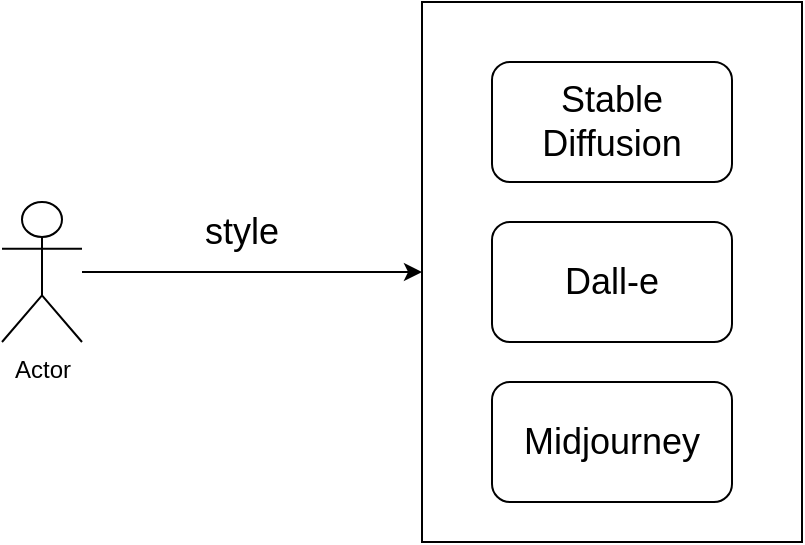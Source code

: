 <mxfile version="24.4.10" type="github">
  <diagram name="第 1 页" id="1hY-kYEjhcQh1O-Mieti">
    <mxGraphModel dx="1014" dy="514" grid="1" gridSize="10" guides="1" tooltips="1" connect="1" arrows="1" fold="1" page="1" pageScale="1" pageWidth="827" pageHeight="1169" math="0" shadow="0">
      <root>
        <mxCell id="0" />
        <mxCell id="1" parent="0" />
        <mxCell id="niocF2I4TGbTJQTXQYwP-2" value="" style="rounded=0;whiteSpace=wrap;html=1;" vertex="1" parent="1">
          <mxGeometry x="330" y="90" width="190" height="270" as="geometry" />
        </mxCell>
        <mxCell id="niocF2I4TGbTJQTXQYwP-3" value="&lt;font style=&quot;font-size: 18px;&quot;&gt;Stable Diffusion&lt;/font&gt;" style="rounded=1;whiteSpace=wrap;html=1;" vertex="1" parent="1">
          <mxGeometry x="365" y="120" width="120" height="60" as="geometry" />
        </mxCell>
        <mxCell id="niocF2I4TGbTJQTXQYwP-4" value="&lt;font style=&quot;font-size: 18px;&quot;&gt;Dall-e&lt;/font&gt;" style="rounded=1;whiteSpace=wrap;html=1;" vertex="1" parent="1">
          <mxGeometry x="365" y="200" width="120" height="60" as="geometry" />
        </mxCell>
        <mxCell id="niocF2I4TGbTJQTXQYwP-5" value="&lt;span style=&quot;font-size: 18px;&quot;&gt;Midjourney&lt;/span&gt;" style="rounded=1;whiteSpace=wrap;html=1;" vertex="1" parent="1">
          <mxGeometry x="365" y="280" width="120" height="60" as="geometry" />
        </mxCell>
        <mxCell id="niocF2I4TGbTJQTXQYwP-8" style="edgeStyle=orthogonalEdgeStyle;rounded=0;orthogonalLoop=1;jettySize=auto;html=1;entryX=0;entryY=0.5;entryDx=0;entryDy=0;" edge="1" parent="1" source="niocF2I4TGbTJQTXQYwP-6" target="niocF2I4TGbTJQTXQYwP-2">
          <mxGeometry relative="1" as="geometry" />
        </mxCell>
        <mxCell id="niocF2I4TGbTJQTXQYwP-6" value="Actor" style="shape=umlActor;verticalLabelPosition=bottom;verticalAlign=top;html=1;outlineConnect=0;" vertex="1" parent="1">
          <mxGeometry x="120" y="190" width="40" height="70" as="geometry" />
        </mxCell>
        <mxCell id="niocF2I4TGbTJQTXQYwP-9" value="&lt;font style=&quot;font-size: 18px;&quot;&gt;style&lt;/font&gt;" style="text;html=1;align=center;verticalAlign=middle;whiteSpace=wrap;rounded=0;" vertex="1" parent="1">
          <mxGeometry x="210" y="190" width="60" height="30" as="geometry" />
        </mxCell>
      </root>
    </mxGraphModel>
  </diagram>
</mxfile>
